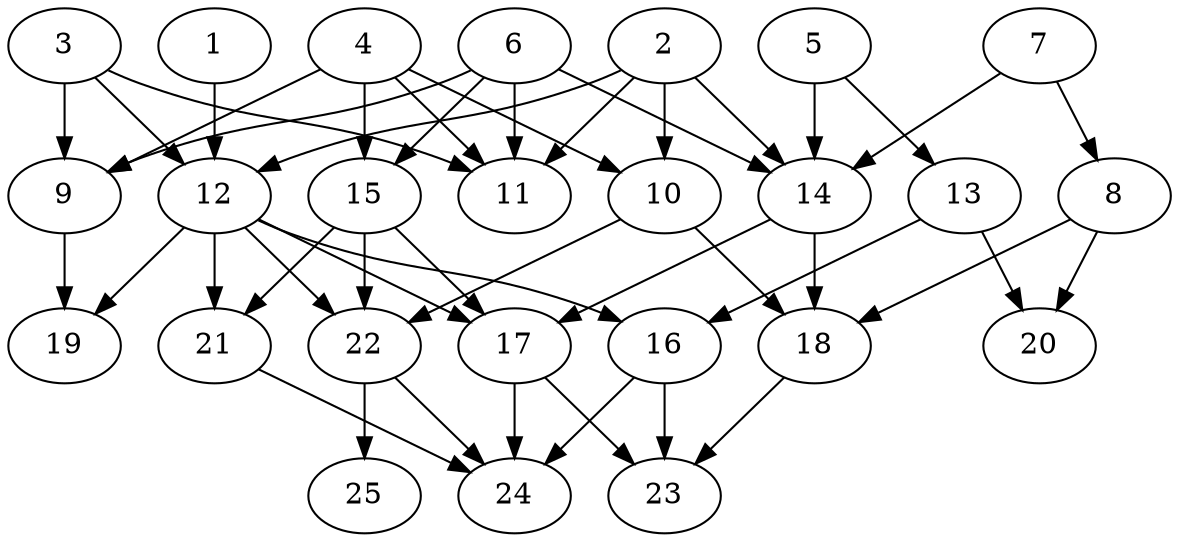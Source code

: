 // DAG automatically generated by daggen at Thu Oct  3 14:00:40 2019
// ./daggen --dot -n 25 --ccr 0.3 --fat 0.7 --regular 0.7 --density 0.6 --mindata 5242880 --maxdata 52428800 
digraph G {
  1 [size="155682133", alpha="0.18", expect_size="46704640"] 
  1 -> 12 [size ="46704640"]
  2 [size="166311253", alpha="0.10", expect_size="49893376"] 
  2 -> 10 [size ="49893376"]
  2 -> 11 [size ="49893376"]
  2 -> 12 [size ="49893376"]
  2 -> 14 [size ="49893376"]
  3 [size="60514987", alpha="0.05", expect_size="18154496"] 
  3 -> 9 [size ="18154496"]
  3 -> 11 [size ="18154496"]
  3 -> 12 [size ="18154496"]
  4 [size="89371307", alpha="0.18", expect_size="26811392"] 
  4 -> 9 [size ="26811392"]
  4 -> 10 [size ="26811392"]
  4 -> 11 [size ="26811392"]
  4 -> 15 [size ="26811392"]
  5 [size="47670613", alpha="0.20", expect_size="14301184"] 
  5 -> 13 [size ="14301184"]
  5 -> 14 [size ="14301184"]
  6 [size="31982933", alpha="0.18", expect_size="9594880"] 
  6 -> 9 [size ="9594880"]
  6 -> 11 [size ="9594880"]
  6 -> 14 [size ="9594880"]
  6 -> 15 [size ="9594880"]
  7 [size="87354027", alpha="0.01", expect_size="26206208"] 
  7 -> 8 [size ="26206208"]
  7 -> 14 [size ="26206208"]
  8 [size="108861440", alpha="0.12", expect_size="32658432"] 
  8 -> 18 [size ="32658432"]
  8 -> 20 [size ="32658432"]
  9 [size="64631467", alpha="0.11", expect_size="19389440"] 
  9 -> 19 [size ="19389440"]
  10 [size="100068693", alpha="0.16", expect_size="30020608"] 
  10 -> 18 [size ="30020608"]
  10 -> 22 [size ="30020608"]
  11 [size="155279360", alpha="0.20", expect_size="46583808"] 
  12 [size="138280960", alpha="0.13", expect_size="41484288"] 
  12 -> 16 [size ="41484288"]
  12 -> 17 [size ="41484288"]
  12 -> 19 [size ="41484288"]
  12 -> 21 [size ="41484288"]
  12 -> 22 [size ="41484288"]
  13 [size="57395200", alpha="0.00", expect_size="17218560"] 
  13 -> 16 [size ="17218560"]
  13 -> 20 [size ="17218560"]
  14 [size="93313707", alpha="0.10", expect_size="27994112"] 
  14 -> 17 [size ="27994112"]
  14 -> 18 [size ="27994112"]
  15 [size="75874987", alpha="0.07", expect_size="22762496"] 
  15 -> 17 [size ="22762496"]
  15 -> 21 [size ="22762496"]
  15 -> 22 [size ="22762496"]
  16 [size="75451733", alpha="0.02", expect_size="22635520"] 
  16 -> 23 [size ="22635520"]
  16 -> 24 [size ="22635520"]
  17 [size="62552747", alpha="0.06", expect_size="18765824"] 
  17 -> 23 [size ="18765824"]
  17 -> 24 [size ="18765824"]
  18 [size="72686933", alpha="0.03", expect_size="21806080"] 
  18 -> 23 [size ="21806080"]
  19 [size="167239680", alpha="0.05", expect_size="50171904"] 
  20 [size="97689600", alpha="0.13", expect_size="29306880"] 
  21 [size="65781760", alpha="0.18", expect_size="19734528"] 
  21 -> 24 [size ="19734528"]
  22 [size="64689493", alpha="0.03", expect_size="19406848"] 
  22 -> 24 [size ="19406848"]
  22 -> 25 [size ="19406848"]
  23 [size="166335147", alpha="0.13", expect_size="49900544"] 
  24 [size="169478827", alpha="0.12", expect_size="50843648"] 
  25 [size="93716480", alpha="0.14", expect_size="28114944"] 
}
